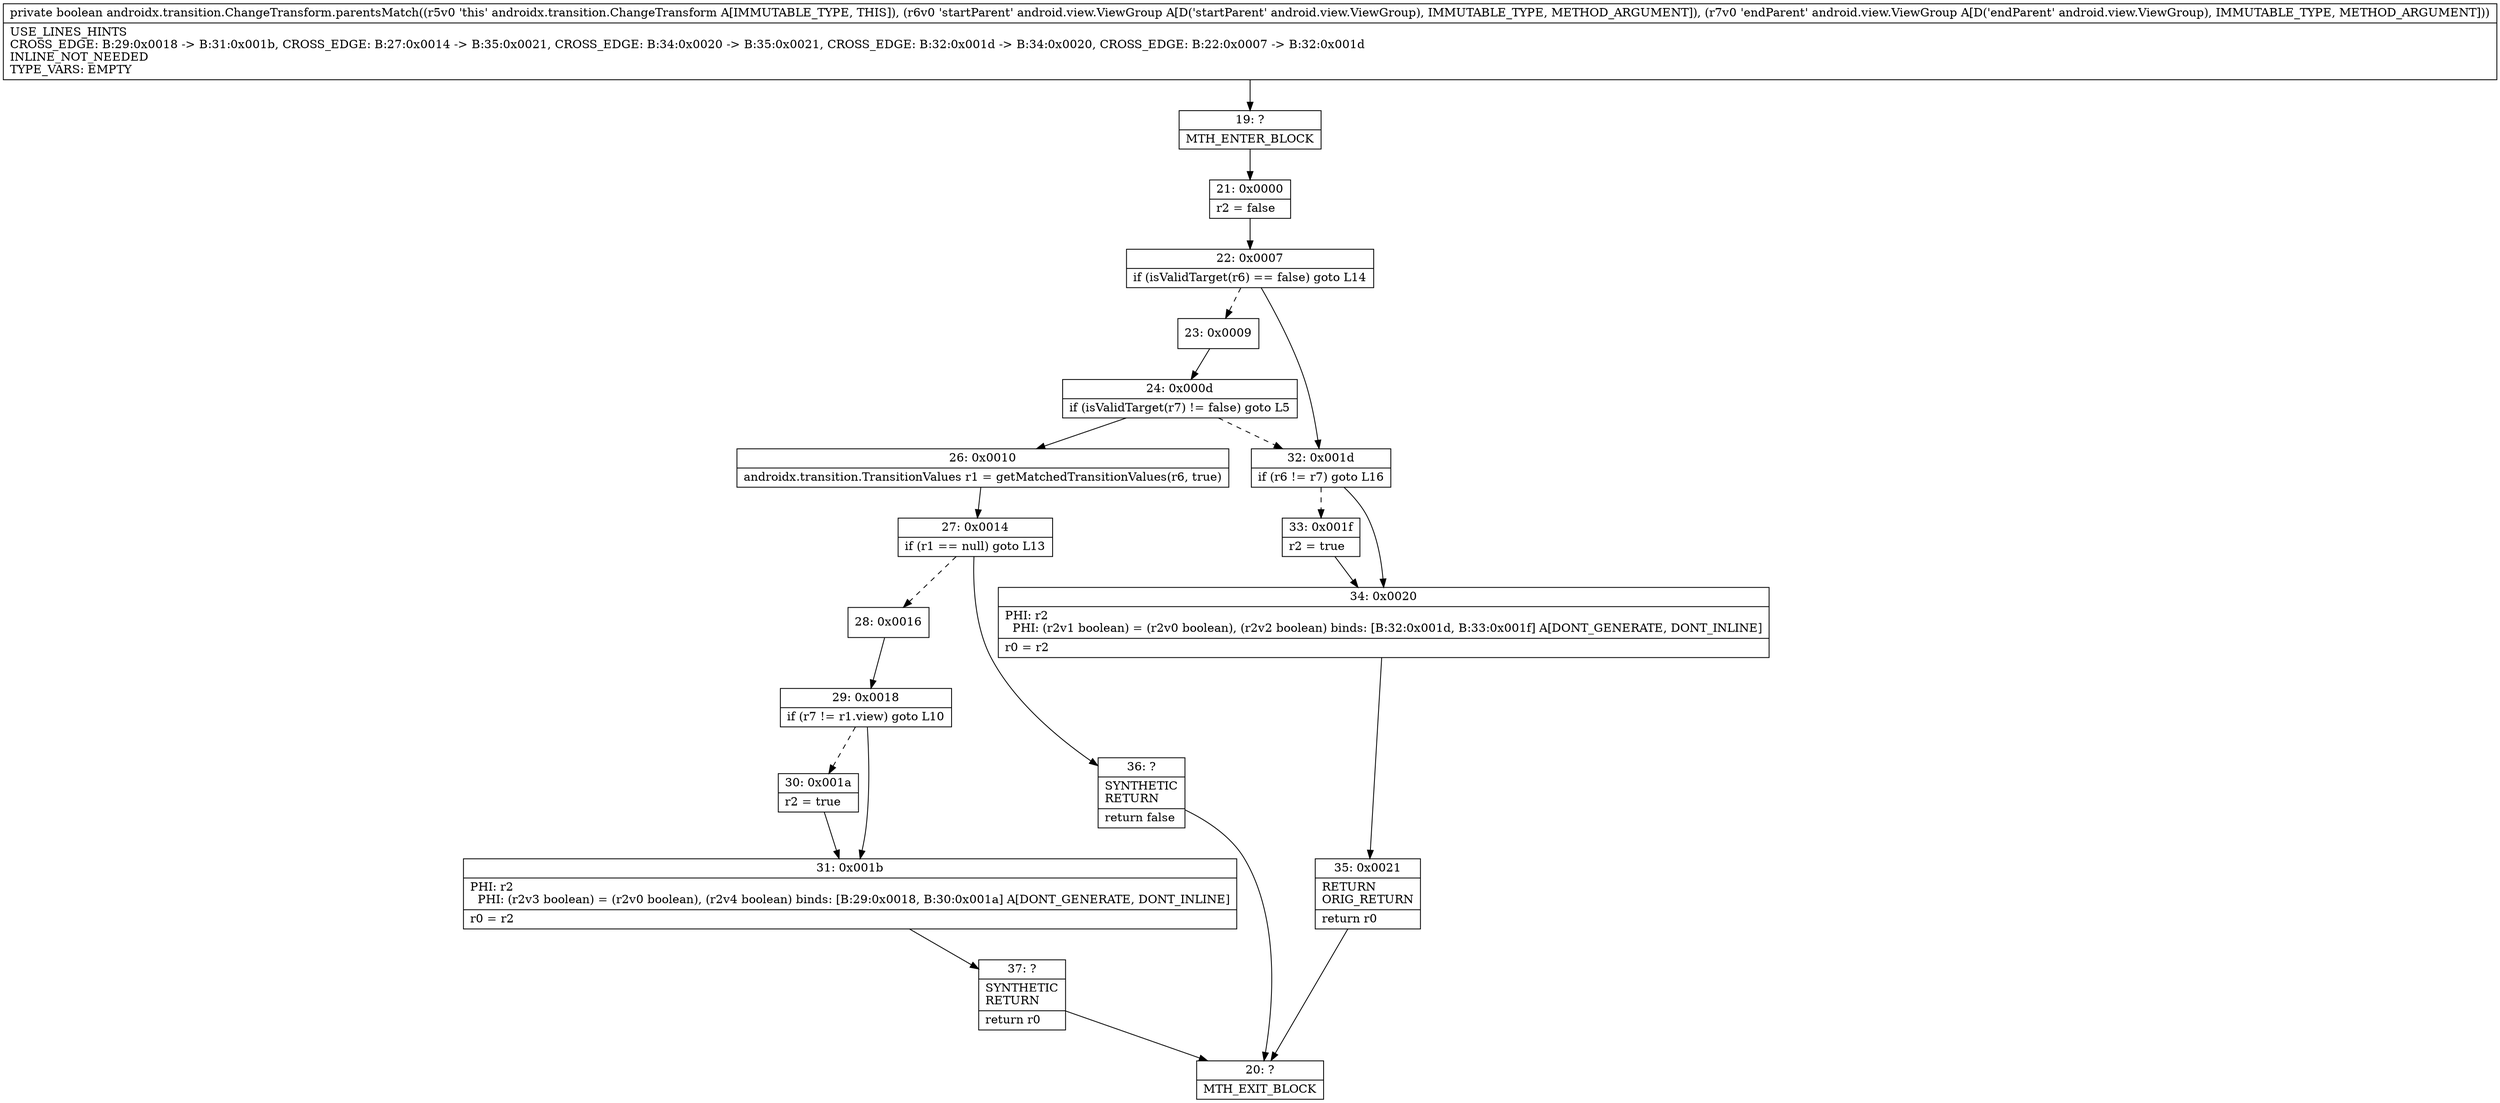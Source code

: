 digraph "CFG forandroidx.transition.ChangeTransform.parentsMatch(Landroid\/view\/ViewGroup;Landroid\/view\/ViewGroup;)Z" {
Node_19 [shape=record,label="{19\:\ ?|MTH_ENTER_BLOCK\l}"];
Node_21 [shape=record,label="{21\:\ 0x0000|r2 = false\l}"];
Node_22 [shape=record,label="{22\:\ 0x0007|if (isValidTarget(r6) == false) goto L14\l}"];
Node_23 [shape=record,label="{23\:\ 0x0009}"];
Node_24 [shape=record,label="{24\:\ 0x000d|if (isValidTarget(r7) != false) goto L5\l}"];
Node_26 [shape=record,label="{26\:\ 0x0010|androidx.transition.TransitionValues r1 = getMatchedTransitionValues(r6, true)\l}"];
Node_27 [shape=record,label="{27\:\ 0x0014|if (r1 == null) goto L13\l}"];
Node_28 [shape=record,label="{28\:\ 0x0016}"];
Node_29 [shape=record,label="{29\:\ 0x0018|if (r7 != r1.view) goto L10\l}"];
Node_30 [shape=record,label="{30\:\ 0x001a|r2 = true\l}"];
Node_31 [shape=record,label="{31\:\ 0x001b|PHI: r2 \l  PHI: (r2v3 boolean) = (r2v0 boolean), (r2v4 boolean) binds: [B:29:0x0018, B:30:0x001a] A[DONT_GENERATE, DONT_INLINE]\l|r0 = r2\l}"];
Node_37 [shape=record,label="{37\:\ ?|SYNTHETIC\lRETURN\l|return r0\l}"];
Node_20 [shape=record,label="{20\:\ ?|MTH_EXIT_BLOCK\l}"];
Node_36 [shape=record,label="{36\:\ ?|SYNTHETIC\lRETURN\l|return false\l}"];
Node_32 [shape=record,label="{32\:\ 0x001d|if (r6 != r7) goto L16\l}"];
Node_33 [shape=record,label="{33\:\ 0x001f|r2 = true\l}"];
Node_34 [shape=record,label="{34\:\ 0x0020|PHI: r2 \l  PHI: (r2v1 boolean) = (r2v0 boolean), (r2v2 boolean) binds: [B:32:0x001d, B:33:0x001f] A[DONT_GENERATE, DONT_INLINE]\l|r0 = r2\l}"];
Node_35 [shape=record,label="{35\:\ 0x0021|RETURN\lORIG_RETURN\l|return r0\l}"];
MethodNode[shape=record,label="{private boolean androidx.transition.ChangeTransform.parentsMatch((r5v0 'this' androidx.transition.ChangeTransform A[IMMUTABLE_TYPE, THIS]), (r6v0 'startParent' android.view.ViewGroup A[D('startParent' android.view.ViewGroup), IMMUTABLE_TYPE, METHOD_ARGUMENT]), (r7v0 'endParent' android.view.ViewGroup A[D('endParent' android.view.ViewGroup), IMMUTABLE_TYPE, METHOD_ARGUMENT]))  | USE_LINES_HINTS\lCROSS_EDGE: B:29:0x0018 \-\> B:31:0x001b, CROSS_EDGE: B:27:0x0014 \-\> B:35:0x0021, CROSS_EDGE: B:34:0x0020 \-\> B:35:0x0021, CROSS_EDGE: B:32:0x001d \-\> B:34:0x0020, CROSS_EDGE: B:22:0x0007 \-\> B:32:0x001d\lINLINE_NOT_NEEDED\lTYPE_VARS: EMPTY\l}"];
MethodNode -> Node_19;Node_19 -> Node_21;
Node_21 -> Node_22;
Node_22 -> Node_23[style=dashed];
Node_22 -> Node_32;
Node_23 -> Node_24;
Node_24 -> Node_26;
Node_24 -> Node_32[style=dashed];
Node_26 -> Node_27;
Node_27 -> Node_28[style=dashed];
Node_27 -> Node_36;
Node_28 -> Node_29;
Node_29 -> Node_30[style=dashed];
Node_29 -> Node_31;
Node_30 -> Node_31;
Node_31 -> Node_37;
Node_37 -> Node_20;
Node_36 -> Node_20;
Node_32 -> Node_33[style=dashed];
Node_32 -> Node_34;
Node_33 -> Node_34;
Node_34 -> Node_35;
Node_35 -> Node_20;
}

